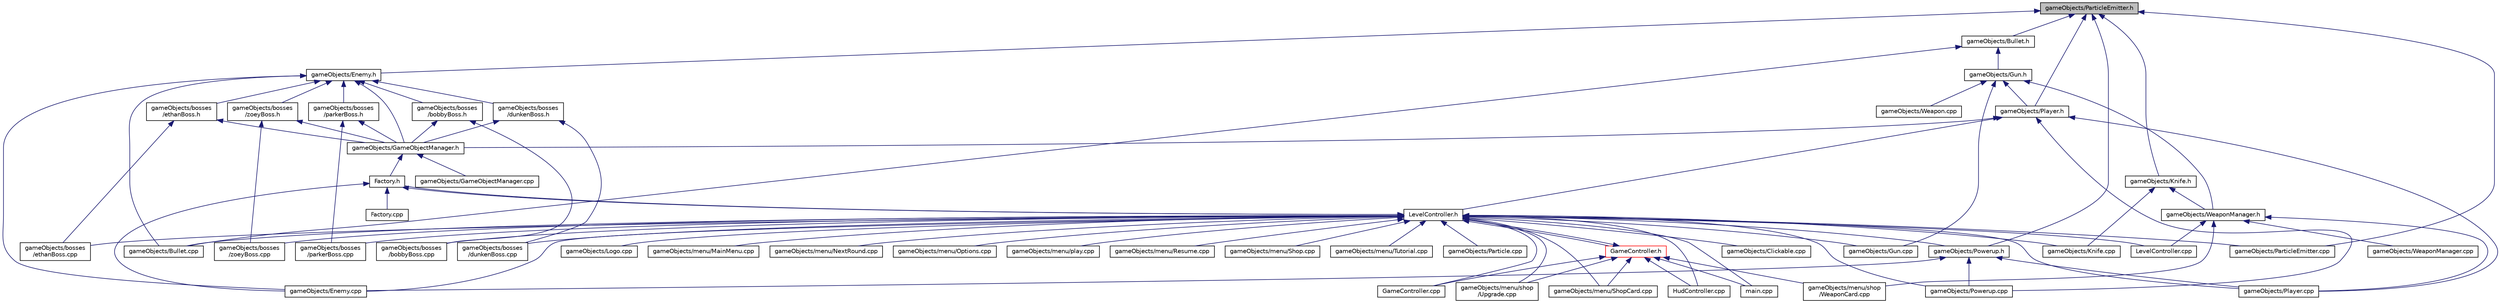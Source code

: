 digraph "gameObjects/ParticleEmitter.h"
{
  edge [fontname="Helvetica",fontsize="10",labelfontname="Helvetica",labelfontsize="10"];
  node [fontname="Helvetica",fontsize="10",shape=record];
  Node1 [label="gameObjects/ParticleEmitter.h",height=0.2,width=0.4,color="black", fillcolor="grey75", style="filled", fontcolor="black"];
  Node1 -> Node2 [dir="back",color="midnightblue",fontsize="10",style="solid"];
  Node2 [label="gameObjects/Player.h",height=0.2,width=0.4,color="black", fillcolor="white", style="filled",URL="$_player_8h.html"];
  Node2 -> Node3 [dir="back",color="midnightblue",fontsize="10",style="solid"];
  Node3 [label="gameObjects/GameObjectManager.h",height=0.2,width=0.4,color="black", fillcolor="white", style="filled",URL="$_game_object_manager_8h.html"];
  Node3 -> Node4 [dir="back",color="midnightblue",fontsize="10",style="solid"];
  Node4 [label="Factory.h",height=0.2,width=0.4,color="black", fillcolor="white", style="filled",URL="$_factory_8h.html"];
  Node4 -> Node5 [dir="back",color="midnightblue",fontsize="10",style="solid"];
  Node5 [label="Factory.cpp",height=0.2,width=0.4,color="black", fillcolor="white", style="filled",URL="$_factory_8cpp.html"];
  Node4 -> Node6 [dir="back",color="midnightblue",fontsize="10",style="solid"];
  Node6 [label="LevelController.h",height=0.2,width=0.4,color="black", fillcolor="white", style="filled",URL="$_level_controller_8h.html"];
  Node6 -> Node4 [dir="back",color="midnightblue",fontsize="10",style="solid"];
  Node6 -> Node7 [dir="back",color="midnightblue",fontsize="10",style="solid"];
  Node7 [label="GameController.h",height=0.2,width=0.4,color="red", fillcolor="white", style="filled",URL="$_game_controller_8h.html"];
  Node7 -> Node6 [dir="back",color="midnightblue",fontsize="10",style="solid"];
  Node7 -> Node8 [dir="back",color="midnightblue",fontsize="10",style="solid"];
  Node8 [label="GameController.cpp",height=0.2,width=0.4,color="black", fillcolor="white", style="filled",URL="$_game_controller_8cpp.html"];
  Node7 -> Node9 [dir="back",color="midnightblue",fontsize="10",style="solid"];
  Node9 [label="gameObjects/menu/shop\l/Upgrade.cpp",height=0.2,width=0.4,color="black", fillcolor="white", style="filled",URL="$_upgrade_8cpp.html"];
  Node7 -> Node10 [dir="back",color="midnightblue",fontsize="10",style="solid"];
  Node10 [label="gameObjects/menu/shop\l/WeaponCard.cpp",height=0.2,width=0.4,color="black", fillcolor="white", style="filled",URL="$_weapon_card_8cpp.html"];
  Node7 -> Node11 [dir="back",color="midnightblue",fontsize="10",style="solid"];
  Node11 [label="gameObjects/menu/ShopCard.cpp",height=0.2,width=0.4,color="black", fillcolor="white", style="filled",URL="$_shop_card_8cpp.html"];
  Node7 -> Node12 [dir="back",color="midnightblue",fontsize="10",style="solid"];
  Node12 [label="HudController.cpp",height=0.2,width=0.4,color="black", fillcolor="white", style="filled",URL="$_hud_controller_8cpp.html"];
  Node7 -> Node13 [dir="back",color="midnightblue",fontsize="10",style="solid"];
  Node13 [label="main.cpp",height=0.2,width=0.4,color="black", fillcolor="white", style="filled",URL="$main_8cpp.html"];
  Node6 -> Node8 [dir="back",color="midnightblue",fontsize="10",style="solid"];
  Node6 -> Node14 [dir="back",color="midnightblue",fontsize="10",style="solid"];
  Node14 [label="gameObjects/bosses\l/bobbyBoss.cpp",height=0.2,width=0.4,color="black", fillcolor="white", style="filled",URL="$bobby_boss_8cpp.html"];
  Node6 -> Node15 [dir="back",color="midnightblue",fontsize="10",style="solid"];
  Node15 [label="gameObjects/bosses\l/dunkenBoss.cpp",height=0.2,width=0.4,color="black", fillcolor="white", style="filled",URL="$dunken_boss_8cpp.html"];
  Node6 -> Node16 [dir="back",color="midnightblue",fontsize="10",style="solid"];
  Node16 [label="gameObjects/bosses\l/ethanBoss.cpp",height=0.2,width=0.4,color="black", fillcolor="white", style="filled",URL="$ethan_boss_8cpp.html"];
  Node6 -> Node17 [dir="back",color="midnightblue",fontsize="10",style="solid"];
  Node17 [label="gameObjects/bosses\l/parkerBoss.cpp",height=0.2,width=0.4,color="black", fillcolor="white", style="filled",URL="$parker_boss_8cpp.html"];
  Node6 -> Node18 [dir="back",color="midnightblue",fontsize="10",style="solid"];
  Node18 [label="gameObjects/bosses\l/zoeyBoss.cpp",height=0.2,width=0.4,color="black", fillcolor="white", style="filled",URL="$zoey_boss_8cpp.html"];
  Node6 -> Node19 [dir="back",color="midnightblue",fontsize="10",style="solid"];
  Node19 [label="gameObjects/Bullet.cpp",height=0.2,width=0.4,color="black", fillcolor="white", style="filled",URL="$_bullet_8cpp.html"];
  Node6 -> Node20 [dir="back",color="midnightblue",fontsize="10",style="solid"];
  Node20 [label="gameObjects/Clickable.cpp",height=0.2,width=0.4,color="black", fillcolor="white", style="filled",URL="$_clickable_8cpp.html"];
  Node6 -> Node21 [dir="back",color="midnightblue",fontsize="10",style="solid"];
  Node21 [label="gameObjects/Powerup.h",height=0.2,width=0.4,color="black", fillcolor="white", style="filled",URL="$_powerup_8h.html"];
  Node21 -> Node22 [dir="back",color="midnightblue",fontsize="10",style="solid"];
  Node22 [label="gameObjects/Enemy.cpp",height=0.2,width=0.4,color="black", fillcolor="white", style="filled",URL="$_enemy_8cpp.html"];
  Node21 -> Node23 [dir="back",color="midnightblue",fontsize="10",style="solid"];
  Node23 [label="gameObjects/Player.cpp",height=0.2,width=0.4,color="black", fillcolor="white", style="filled",URL="$_player_8cpp.html"];
  Node21 -> Node24 [dir="back",color="midnightblue",fontsize="10",style="solid"];
  Node24 [label="gameObjects/Powerup.cpp",height=0.2,width=0.4,color="black", fillcolor="white", style="filled",URL="$_powerup_8cpp.html"];
  Node6 -> Node22 [dir="back",color="midnightblue",fontsize="10",style="solid"];
  Node6 -> Node25 [dir="back",color="midnightblue",fontsize="10",style="solid"];
  Node25 [label="gameObjects/Gun.cpp",height=0.2,width=0.4,color="black", fillcolor="white", style="filled",URL="$_gun_8cpp.html"];
  Node6 -> Node26 [dir="back",color="midnightblue",fontsize="10",style="solid"];
  Node26 [label="gameObjects/Knife.cpp",height=0.2,width=0.4,color="black", fillcolor="white", style="filled",URL="$_knife_8cpp.html"];
  Node6 -> Node27 [dir="back",color="midnightblue",fontsize="10",style="solid"];
  Node27 [label="gameObjects/Logo.cpp",height=0.2,width=0.4,color="black", fillcolor="white", style="filled",URL="$_logo_8cpp.html"];
  Node6 -> Node28 [dir="back",color="midnightblue",fontsize="10",style="solid"];
  Node28 [label="gameObjects/menu/MainMenu.cpp",height=0.2,width=0.4,color="black", fillcolor="white", style="filled",URL="$_main_menu_8cpp.html"];
  Node6 -> Node29 [dir="back",color="midnightblue",fontsize="10",style="solid"];
  Node29 [label="gameObjects/menu/NextRound.cpp",height=0.2,width=0.4,color="black", fillcolor="white", style="filled",URL="$_next_round_8cpp.html"];
  Node6 -> Node30 [dir="back",color="midnightblue",fontsize="10",style="solid"];
  Node30 [label="gameObjects/menu/Options.cpp",height=0.2,width=0.4,color="black", fillcolor="white", style="filled",URL="$_options_8cpp.html"];
  Node6 -> Node31 [dir="back",color="midnightblue",fontsize="10",style="solid"];
  Node31 [label="gameObjects/menu/play.cpp",height=0.2,width=0.4,color="black", fillcolor="white", style="filled",URL="$play_8cpp.html"];
  Node6 -> Node32 [dir="back",color="midnightblue",fontsize="10",style="solid"];
  Node32 [label="gameObjects/menu/Resume.cpp",height=0.2,width=0.4,color="black", fillcolor="white", style="filled",URL="$_resume_8cpp.html"];
  Node6 -> Node9 [dir="back",color="midnightblue",fontsize="10",style="solid"];
  Node6 -> Node33 [dir="back",color="midnightblue",fontsize="10",style="solid"];
  Node33 [label="gameObjects/menu/Shop.cpp",height=0.2,width=0.4,color="black", fillcolor="white", style="filled",URL="$_shop_8cpp.html"];
  Node6 -> Node11 [dir="back",color="midnightblue",fontsize="10",style="solid"];
  Node6 -> Node34 [dir="back",color="midnightblue",fontsize="10",style="solid"];
  Node34 [label="gameObjects/menu/Tutorial.cpp",height=0.2,width=0.4,color="black", fillcolor="white", style="filled",URL="$_tutorial_8cpp.html"];
  Node6 -> Node35 [dir="back",color="midnightblue",fontsize="10",style="solid"];
  Node35 [label="gameObjects/Particle.cpp",height=0.2,width=0.4,color="black", fillcolor="white", style="filled",URL="$_particle_8cpp.html"];
  Node6 -> Node36 [dir="back",color="midnightblue",fontsize="10",style="solid"];
  Node36 [label="gameObjects/ParticleEmitter.cpp",height=0.2,width=0.4,color="black", fillcolor="white", style="filled",URL="$_particle_emitter_8cpp.html"];
  Node6 -> Node23 [dir="back",color="midnightblue",fontsize="10",style="solid"];
  Node6 -> Node24 [dir="back",color="midnightblue",fontsize="10",style="solid"];
  Node6 -> Node12 [dir="back",color="midnightblue",fontsize="10",style="solid"];
  Node6 -> Node37 [dir="back",color="midnightblue",fontsize="10",style="solid"];
  Node37 [label="LevelController.cpp",height=0.2,width=0.4,color="black", fillcolor="white", style="filled",URL="$_level_controller_8cpp.html"];
  Node6 -> Node13 [dir="back",color="midnightblue",fontsize="10",style="solid"];
  Node4 -> Node22 [dir="back",color="midnightblue",fontsize="10",style="solid"];
  Node3 -> Node38 [dir="back",color="midnightblue",fontsize="10",style="solid"];
  Node38 [label="gameObjects/GameObjectManager.cpp",height=0.2,width=0.4,color="black", fillcolor="white", style="filled",URL="$_game_object_manager_8cpp.html"];
  Node2 -> Node6 [dir="back",color="midnightblue",fontsize="10",style="solid"];
  Node2 -> Node23 [dir="back",color="midnightblue",fontsize="10",style="solid"];
  Node2 -> Node24 [dir="back",color="midnightblue",fontsize="10",style="solid"];
  Node1 -> Node39 [dir="back",color="midnightblue",fontsize="10",style="solid"];
  Node39 [label="gameObjects/Bullet.h",height=0.2,width=0.4,color="black", fillcolor="white", style="filled",URL="$_bullet_8h.html"];
  Node39 -> Node40 [dir="back",color="midnightblue",fontsize="10",style="solid"];
  Node40 [label="gameObjects/Gun.h",height=0.2,width=0.4,color="black", fillcolor="white", style="filled",URL="$_gun_8h.html"];
  Node40 -> Node2 [dir="back",color="midnightblue",fontsize="10",style="solid"];
  Node40 -> Node25 [dir="back",color="midnightblue",fontsize="10",style="solid"];
  Node40 -> Node41 [dir="back",color="midnightblue",fontsize="10",style="solid"];
  Node41 [label="gameObjects/WeaponManager.h",height=0.2,width=0.4,color="black", fillcolor="white", style="filled",URL="$_weapon_manager_8h.html"];
  Node41 -> Node10 [dir="back",color="midnightblue",fontsize="10",style="solid"];
  Node41 -> Node23 [dir="back",color="midnightblue",fontsize="10",style="solid"];
  Node41 -> Node42 [dir="back",color="midnightblue",fontsize="10",style="solid"];
  Node42 [label="gameObjects/WeaponManager.cpp",height=0.2,width=0.4,color="black", fillcolor="white", style="filled",URL="$_weapon_manager_8cpp.html"];
  Node41 -> Node37 [dir="back",color="midnightblue",fontsize="10",style="solid"];
  Node40 -> Node43 [dir="back",color="midnightblue",fontsize="10",style="solid"];
  Node43 [label="gameObjects/Weapon.cpp",height=0.2,width=0.4,color="black", fillcolor="white", style="filled",URL="$_weapon_8cpp.html"];
  Node39 -> Node19 [dir="back",color="midnightblue",fontsize="10",style="solid"];
  Node1 -> Node44 [dir="back",color="midnightblue",fontsize="10",style="solid"];
  Node44 [label="gameObjects/Enemy.h",height=0.2,width=0.4,color="black", fillcolor="white", style="filled",URL="$_enemy_8h.html"];
  Node44 -> Node3 [dir="back",color="midnightblue",fontsize="10",style="solid"];
  Node44 -> Node45 [dir="back",color="midnightblue",fontsize="10",style="solid"];
  Node45 [label="gameObjects/bosses\l/dunkenBoss.h",height=0.2,width=0.4,color="black", fillcolor="white", style="filled",URL="$dunken_boss_8h.html"];
  Node45 -> Node3 [dir="back",color="midnightblue",fontsize="10",style="solid"];
  Node45 -> Node15 [dir="back",color="midnightblue",fontsize="10",style="solid"];
  Node44 -> Node46 [dir="back",color="midnightblue",fontsize="10",style="solid"];
  Node46 [label="gameObjects/bosses\l/ethanBoss.h",height=0.2,width=0.4,color="black", fillcolor="white", style="filled",URL="$ethan_boss_8h.html"];
  Node46 -> Node3 [dir="back",color="midnightblue",fontsize="10",style="solid"];
  Node46 -> Node16 [dir="back",color="midnightblue",fontsize="10",style="solid"];
  Node44 -> Node47 [dir="back",color="midnightblue",fontsize="10",style="solid"];
  Node47 [label="gameObjects/bosses\l/zoeyBoss.h",height=0.2,width=0.4,color="black", fillcolor="white", style="filled",URL="$zoey_boss_8h.html"];
  Node47 -> Node3 [dir="back",color="midnightblue",fontsize="10",style="solid"];
  Node47 -> Node18 [dir="back",color="midnightblue",fontsize="10",style="solid"];
  Node44 -> Node48 [dir="back",color="midnightblue",fontsize="10",style="solid"];
  Node48 [label="gameObjects/bosses\l/parkerBoss.h",height=0.2,width=0.4,color="black", fillcolor="white", style="filled",URL="$parker_boss_8h.html"];
  Node48 -> Node3 [dir="back",color="midnightblue",fontsize="10",style="solid"];
  Node48 -> Node17 [dir="back",color="midnightblue",fontsize="10",style="solid"];
  Node44 -> Node49 [dir="back",color="midnightblue",fontsize="10",style="solid"];
  Node49 [label="gameObjects/bosses\l/bobbyBoss.h",height=0.2,width=0.4,color="black", fillcolor="white", style="filled",URL="$bobby_boss_8h.html"];
  Node49 -> Node3 [dir="back",color="midnightblue",fontsize="10",style="solid"];
  Node49 -> Node14 [dir="back",color="midnightblue",fontsize="10",style="solid"];
  Node44 -> Node19 [dir="back",color="midnightblue",fontsize="10",style="solid"];
  Node44 -> Node22 [dir="back",color="midnightblue",fontsize="10",style="solid"];
  Node1 -> Node21 [dir="back",color="midnightblue",fontsize="10",style="solid"];
  Node1 -> Node50 [dir="back",color="midnightblue",fontsize="10",style="solid"];
  Node50 [label="gameObjects/Knife.h",height=0.2,width=0.4,color="black", fillcolor="white", style="filled",URL="$_knife_8h.html"];
  Node50 -> Node26 [dir="back",color="midnightblue",fontsize="10",style="solid"];
  Node50 -> Node41 [dir="back",color="midnightblue",fontsize="10",style="solid"];
  Node1 -> Node36 [dir="back",color="midnightblue",fontsize="10",style="solid"];
}

